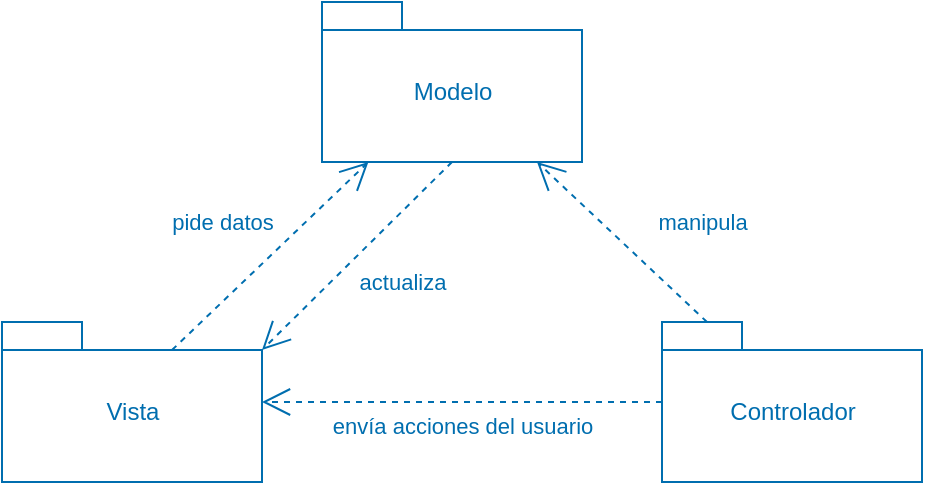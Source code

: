 <mxfile>
    <diagram id="uuE1fc8W7FdwztCtyU-b" name="Page-1">
        <mxGraphModel dx="640" dy="540" grid="1" gridSize="10" guides="1" tooltips="1" connect="1" arrows="1" fold="1" page="1" pageScale="1" pageWidth="850" pageHeight="1100" math="0" shadow="0">
            <root>
                <mxCell id="0"/>
                <mxCell id="1" parent="0"/>
                <mxCell id="6" value="Modelo" style="shape=folder;fontStyle=0;spacingTop=10;tabWidth=40;tabHeight=14;tabPosition=left;html=1;fillColor=none;fontColor=#006EAF;strokeColor=#006EAF;" vertex="1" parent="1">
                    <mxGeometry x="230" y="80" width="130" height="80" as="geometry"/>
                </mxCell>
                <mxCell id="7" value="Vista" style="shape=folder;fontStyle=0;spacingTop=10;tabWidth=40;tabHeight=14;tabPosition=left;html=1;fillColor=none;fontColor=#006EAF;strokeColor=#006EAF;" vertex="1" parent="1">
                    <mxGeometry x="70" y="240" width="130" height="80" as="geometry"/>
                </mxCell>
                <mxCell id="8" value="Controlador" style="shape=folder;fontStyle=0;spacingTop=10;tabWidth=40;tabHeight=14;tabPosition=left;html=1;fillColor=none;fontColor=#006EAF;strokeColor=#006EAF;" vertex="1" parent="1">
                    <mxGeometry x="400" y="240" width="130" height="80" as="geometry"/>
                </mxCell>
                <mxCell id="9" value="actualiza" style="endArrow=open;endSize=12;dashed=1;html=1;fontColor=#006EAF;labelBackgroundColor=none;strokeColor=#006EAF;entryX=0;entryY=0;entryDx=130;entryDy=14;entryPerimeter=0;exitX=0.5;exitY=1;exitDx=0;exitDy=0;exitPerimeter=0;" edge="1" parent="1" source="6" target="7">
                    <mxGeometry x="-0.102" y="25" width="160" relative="1" as="geometry">
                        <mxPoint x="250" y="280" as="sourcePoint"/>
                        <mxPoint x="410" y="280" as="targetPoint"/>
                        <mxPoint as="offset"/>
                    </mxGeometry>
                </mxCell>
                <mxCell id="10" value="manipula" style="endArrow=open;endSize=12;dashed=1;html=1;fontColor=#006EAF;labelBackgroundColor=none;strokeColor=#006EAF;" edge="1" parent="1" source="8" target="6">
                    <mxGeometry x="-0.382" y="-35" width="160" relative="1" as="geometry">
                        <mxPoint x="272.5" y="170" as="sourcePoint"/>
                        <mxPoint x="207.5" y="250" as="targetPoint"/>
                        <mxPoint as="offset"/>
                    </mxGeometry>
                </mxCell>
                <mxCell id="11" value="envía acciones del usuario" style="endArrow=open;endSize=12;dashed=1;html=1;fontColor=#006EAF;labelBackgroundColor=none;strokeColor=#006EAF;" edge="1" parent="1" source="8" target="7">
                    <mxGeometry y="11" width="160" relative="1" as="geometry">
                        <mxPoint x="300" y="390" as="sourcePoint"/>
                        <mxPoint x="207.5" y="250" as="targetPoint"/>
                        <mxPoint y="1" as="offset"/>
                    </mxGeometry>
                </mxCell>
                <mxCell id="13" value="pide datos" style="endArrow=open;endSize=12;dashed=1;html=1;fontColor=#006EAF;labelBackgroundColor=none;strokeColor=#006EAF;exitX=0;exitY=0;exitDx=85;exitDy=14;exitPerimeter=0;" edge="1" parent="1" source="7" target="6">
                    <mxGeometry x="-0.083" y="29" width="160" relative="1" as="geometry">
                        <mxPoint x="280" y="260" as="sourcePoint"/>
                        <mxPoint x="185" y="250" as="targetPoint"/>
                        <mxPoint as="offset"/>
                    </mxGeometry>
                </mxCell>
            </root>
        </mxGraphModel>
    </diagram>
</mxfile>